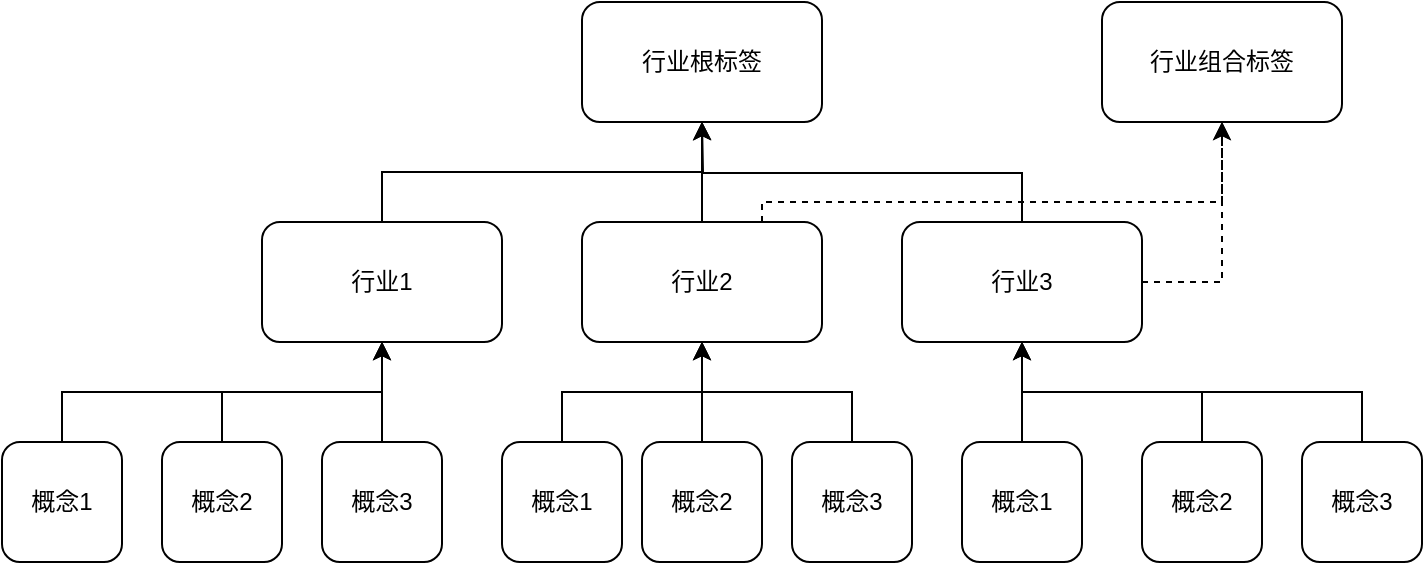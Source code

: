 <mxfile version="17.1.2" type="github">
  <diagram id="xZtH8hMUEGEMVsghmKpM" name="第 1 页">
    <mxGraphModel dx="941" dy="673" grid="1" gridSize="10" guides="1" tooltips="1" connect="1" arrows="1" fold="1" page="1" pageScale="1" pageWidth="850" pageHeight="1100" math="0" shadow="0">
      <root>
        <mxCell id="0" />
        <mxCell id="1" parent="0" />
        <mxCell id="gr07FzTyul6Q71OoSZSg-1" value="行业根标签" style="rounded=1;whiteSpace=wrap;html=1;" vertex="1" parent="1">
          <mxGeometry x="320" y="130" width="120" height="60" as="geometry" />
        </mxCell>
        <mxCell id="gr07FzTyul6Q71OoSZSg-23" style="edgeStyle=orthogonalEdgeStyle;rounded=0;orthogonalLoop=1;jettySize=auto;html=1;exitX=0.5;exitY=0;exitDx=0;exitDy=0;entryX=0.5;entryY=1;entryDx=0;entryDy=0;" edge="1" parent="1" source="gr07FzTyul6Q71OoSZSg-2" target="gr07FzTyul6Q71OoSZSg-1">
          <mxGeometry relative="1" as="geometry" />
        </mxCell>
        <mxCell id="gr07FzTyul6Q71OoSZSg-2" value="行业1" style="rounded=1;whiteSpace=wrap;html=1;" vertex="1" parent="1">
          <mxGeometry x="160" y="240" width="120" height="60" as="geometry" />
        </mxCell>
        <mxCell id="gr07FzTyul6Q71OoSZSg-24" style="edgeStyle=orthogonalEdgeStyle;rounded=0;orthogonalLoop=1;jettySize=auto;html=1;exitX=0.5;exitY=0;exitDx=0;exitDy=0;entryX=0.5;entryY=1;entryDx=0;entryDy=0;" edge="1" parent="1" source="gr07FzTyul6Q71OoSZSg-3" target="gr07FzTyul6Q71OoSZSg-1">
          <mxGeometry relative="1" as="geometry" />
        </mxCell>
        <mxCell id="gr07FzTyul6Q71OoSZSg-27" style="edgeStyle=orthogonalEdgeStyle;rounded=0;orthogonalLoop=1;jettySize=auto;html=1;exitX=0.75;exitY=0;exitDx=0;exitDy=0;entryX=0.5;entryY=1;entryDx=0;entryDy=0;dashed=1;" edge="1" parent="1" source="gr07FzTyul6Q71OoSZSg-3" target="gr07FzTyul6Q71OoSZSg-26">
          <mxGeometry relative="1" as="geometry">
            <Array as="points">
              <mxPoint x="410" y="230" />
              <mxPoint x="640" y="230" />
            </Array>
          </mxGeometry>
        </mxCell>
        <mxCell id="gr07FzTyul6Q71OoSZSg-3" value="行业2" style="rounded=1;whiteSpace=wrap;html=1;" vertex="1" parent="1">
          <mxGeometry x="320" y="240" width="120" height="60" as="geometry" />
        </mxCell>
        <mxCell id="gr07FzTyul6Q71OoSZSg-25" style="edgeStyle=orthogonalEdgeStyle;rounded=0;orthogonalLoop=1;jettySize=auto;html=1;exitX=0.5;exitY=0;exitDx=0;exitDy=0;" edge="1" parent="1" source="gr07FzTyul6Q71OoSZSg-4">
          <mxGeometry relative="1" as="geometry">
            <mxPoint x="380" y="190" as="targetPoint" />
          </mxGeometry>
        </mxCell>
        <mxCell id="gr07FzTyul6Q71OoSZSg-28" style="edgeStyle=orthogonalEdgeStyle;rounded=0;orthogonalLoop=1;jettySize=auto;html=1;exitX=1;exitY=0.5;exitDx=0;exitDy=0;entryX=0.5;entryY=1;entryDx=0;entryDy=0;dashed=1;" edge="1" parent="1" source="gr07FzTyul6Q71OoSZSg-4" target="gr07FzTyul6Q71OoSZSg-26">
          <mxGeometry relative="1" as="geometry" />
        </mxCell>
        <mxCell id="gr07FzTyul6Q71OoSZSg-4" value="行业3" style="rounded=1;whiteSpace=wrap;html=1;" vertex="1" parent="1">
          <mxGeometry x="480" y="240" width="120" height="60" as="geometry" />
        </mxCell>
        <mxCell id="gr07FzTyul6Q71OoSZSg-14" style="edgeStyle=orthogonalEdgeStyle;rounded=0;orthogonalLoop=1;jettySize=auto;html=1;exitX=0.5;exitY=0;exitDx=0;exitDy=0;entryX=0.5;entryY=1;entryDx=0;entryDy=0;" edge="1" parent="1" source="gr07FzTyul6Q71OoSZSg-5" target="gr07FzTyul6Q71OoSZSg-2">
          <mxGeometry relative="1" as="geometry" />
        </mxCell>
        <mxCell id="gr07FzTyul6Q71OoSZSg-5" value="概念1" style="rounded=1;whiteSpace=wrap;html=1;" vertex="1" parent="1">
          <mxGeometry x="30" y="350" width="60" height="60" as="geometry" />
        </mxCell>
        <mxCell id="gr07FzTyul6Q71OoSZSg-15" style="edgeStyle=orthogonalEdgeStyle;rounded=0;orthogonalLoop=1;jettySize=auto;html=1;exitX=0.5;exitY=0;exitDx=0;exitDy=0;entryX=0.5;entryY=1;entryDx=0;entryDy=0;" edge="1" parent="1" source="gr07FzTyul6Q71OoSZSg-6" target="gr07FzTyul6Q71OoSZSg-2">
          <mxGeometry relative="1" as="geometry" />
        </mxCell>
        <mxCell id="gr07FzTyul6Q71OoSZSg-6" value="概念2" style="rounded=1;whiteSpace=wrap;html=1;" vertex="1" parent="1">
          <mxGeometry x="110" y="350" width="60" height="60" as="geometry" />
        </mxCell>
        <mxCell id="gr07FzTyul6Q71OoSZSg-16" style="edgeStyle=orthogonalEdgeStyle;rounded=0;orthogonalLoop=1;jettySize=auto;html=1;exitX=0.5;exitY=0;exitDx=0;exitDy=0;entryX=0.5;entryY=1;entryDx=0;entryDy=0;" edge="1" parent="1" source="gr07FzTyul6Q71OoSZSg-7" target="gr07FzTyul6Q71OoSZSg-2">
          <mxGeometry relative="1" as="geometry" />
        </mxCell>
        <mxCell id="gr07FzTyul6Q71OoSZSg-7" value="概念3" style="rounded=1;whiteSpace=wrap;html=1;" vertex="1" parent="1">
          <mxGeometry x="190" y="350" width="60" height="60" as="geometry" />
        </mxCell>
        <mxCell id="gr07FzTyul6Q71OoSZSg-17" style="edgeStyle=orthogonalEdgeStyle;rounded=0;orthogonalLoop=1;jettySize=auto;html=1;exitX=0.5;exitY=0;exitDx=0;exitDy=0;" edge="1" parent="1" source="gr07FzTyul6Q71OoSZSg-8" target="gr07FzTyul6Q71OoSZSg-3">
          <mxGeometry relative="1" as="geometry" />
        </mxCell>
        <mxCell id="gr07FzTyul6Q71OoSZSg-8" value="概念1" style="rounded=1;whiteSpace=wrap;html=1;" vertex="1" parent="1">
          <mxGeometry x="280" y="350" width="60" height="60" as="geometry" />
        </mxCell>
        <mxCell id="gr07FzTyul6Q71OoSZSg-18" style="edgeStyle=orthogonalEdgeStyle;rounded=0;orthogonalLoop=1;jettySize=auto;html=1;exitX=0.5;exitY=0;exitDx=0;exitDy=0;entryX=0.5;entryY=1;entryDx=0;entryDy=0;" edge="1" parent="1" source="gr07FzTyul6Q71OoSZSg-9" target="gr07FzTyul6Q71OoSZSg-3">
          <mxGeometry relative="1" as="geometry" />
        </mxCell>
        <mxCell id="gr07FzTyul6Q71OoSZSg-9" value="概念2" style="rounded=1;whiteSpace=wrap;html=1;" vertex="1" parent="1">
          <mxGeometry x="350" y="350" width="60" height="60" as="geometry" />
        </mxCell>
        <mxCell id="gr07FzTyul6Q71OoSZSg-19" style="edgeStyle=orthogonalEdgeStyle;rounded=0;orthogonalLoop=1;jettySize=auto;html=1;exitX=0.5;exitY=0;exitDx=0;exitDy=0;entryX=0.5;entryY=1;entryDx=0;entryDy=0;" edge="1" parent="1" source="gr07FzTyul6Q71OoSZSg-10" target="gr07FzTyul6Q71OoSZSg-3">
          <mxGeometry relative="1" as="geometry" />
        </mxCell>
        <mxCell id="gr07FzTyul6Q71OoSZSg-10" value="概念3" style="rounded=1;whiteSpace=wrap;html=1;" vertex="1" parent="1">
          <mxGeometry x="425" y="350" width="60" height="60" as="geometry" />
        </mxCell>
        <mxCell id="gr07FzTyul6Q71OoSZSg-20" style="edgeStyle=orthogonalEdgeStyle;rounded=0;orthogonalLoop=1;jettySize=auto;html=1;exitX=0.5;exitY=0;exitDx=0;exitDy=0;entryX=0.5;entryY=1;entryDx=0;entryDy=0;" edge="1" parent="1" source="gr07FzTyul6Q71OoSZSg-11" target="gr07FzTyul6Q71OoSZSg-4">
          <mxGeometry relative="1" as="geometry" />
        </mxCell>
        <mxCell id="gr07FzTyul6Q71OoSZSg-11" value="概念1" style="rounded=1;whiteSpace=wrap;html=1;" vertex="1" parent="1">
          <mxGeometry x="510" y="350" width="60" height="60" as="geometry" />
        </mxCell>
        <mxCell id="gr07FzTyul6Q71OoSZSg-21" style="edgeStyle=orthogonalEdgeStyle;rounded=0;orthogonalLoop=1;jettySize=auto;html=1;exitX=0.5;exitY=0;exitDx=0;exitDy=0;entryX=0.5;entryY=1;entryDx=0;entryDy=0;" edge="1" parent="1" source="gr07FzTyul6Q71OoSZSg-12" target="gr07FzTyul6Q71OoSZSg-4">
          <mxGeometry relative="1" as="geometry" />
        </mxCell>
        <mxCell id="gr07FzTyul6Q71OoSZSg-12" value="概念2" style="rounded=1;whiteSpace=wrap;html=1;" vertex="1" parent="1">
          <mxGeometry x="600" y="350" width="60" height="60" as="geometry" />
        </mxCell>
        <mxCell id="gr07FzTyul6Q71OoSZSg-22" style="edgeStyle=orthogonalEdgeStyle;rounded=0;orthogonalLoop=1;jettySize=auto;html=1;exitX=0.5;exitY=0;exitDx=0;exitDy=0;entryX=0.5;entryY=1;entryDx=0;entryDy=0;" edge="1" parent="1" source="gr07FzTyul6Q71OoSZSg-13" target="gr07FzTyul6Q71OoSZSg-4">
          <mxGeometry relative="1" as="geometry" />
        </mxCell>
        <mxCell id="gr07FzTyul6Q71OoSZSg-13" value="概念3" style="rounded=1;whiteSpace=wrap;html=1;" vertex="1" parent="1">
          <mxGeometry x="680" y="350" width="60" height="60" as="geometry" />
        </mxCell>
        <mxCell id="gr07FzTyul6Q71OoSZSg-26" value="行业组合标签" style="rounded=1;whiteSpace=wrap;html=1;" vertex="1" parent="1">
          <mxGeometry x="580" y="130" width="120" height="60" as="geometry" />
        </mxCell>
      </root>
    </mxGraphModel>
  </diagram>
</mxfile>
